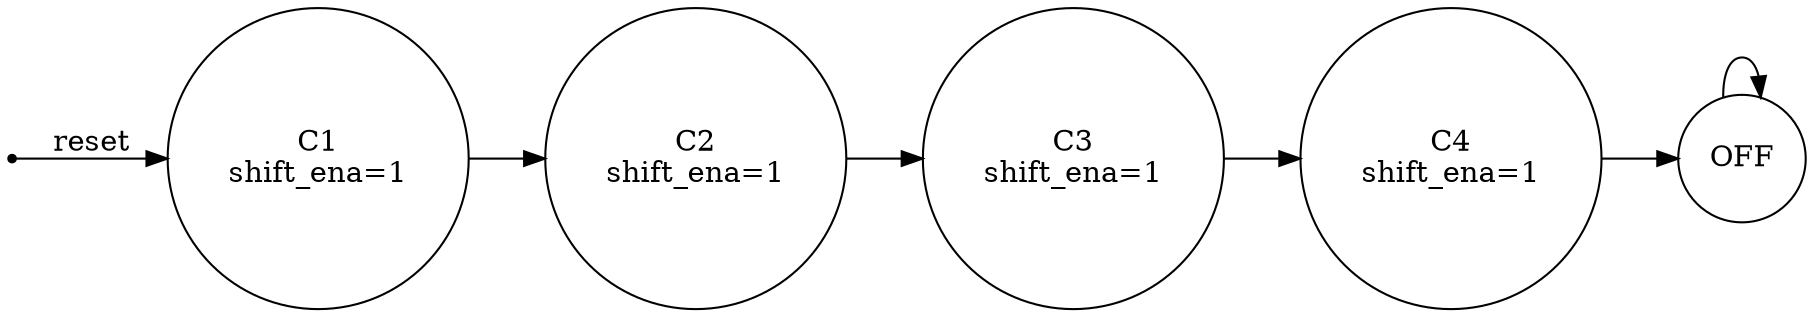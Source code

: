 digraph finite_state_machine {
    node [shape = point ]; RESET
    node [shape = circle];
    C1 [label="C1\nshift_ena=1"];
    C2 [label="C2\nshift_ena=1"];
    C3 [label="C3\nshift_ena=1"];
    C4 [label="C4\nshift_ena=1"];
    rankdir=LR;

    RESET -> C1 [label = "reset"];
    C1 -> C2;
    C2 -> C3;
    C3 -> C4;
    C4 -> OFF;
    OFF -> OFF;
}